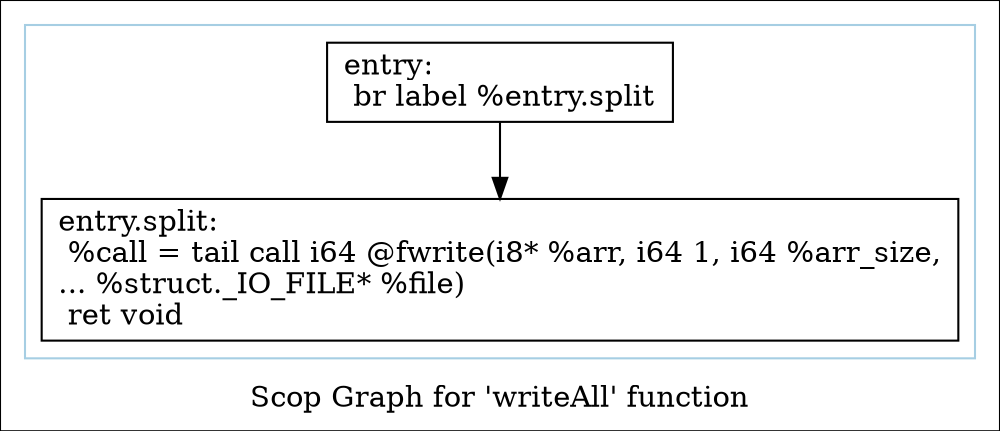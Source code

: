 digraph "Scop Graph for 'writeAll' function" {
	label="Scop Graph for 'writeAll' function";

	Node0xe75a990 [shape=record,label="{entry:\l  br label %entry.split\l}"];
	Node0xe75a990 -> Node0xe768a90;
	Node0xe768a90 [shape=record,label="{entry.split:                                      \l  %call = tail call i64 @fwrite(i8* %arr, i64 1, i64 %arr_size,\l... %struct._IO_FILE* %file)\l  ret void\l}"];
	colorscheme = "paired12"
        subgraph cluster_0xe779140 {
          label = "";
          style = solid;
          color = 1
          Node0xe75a990;
          Node0xe768a90;
        }
}

